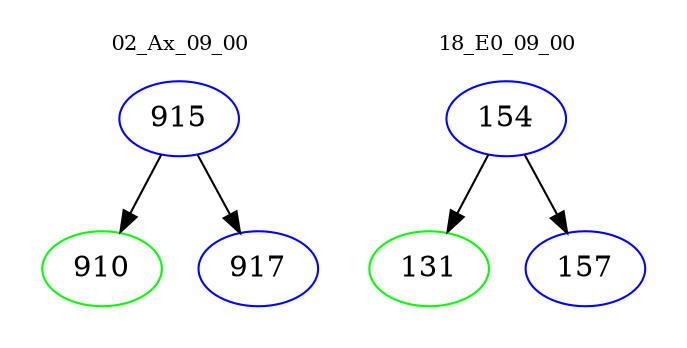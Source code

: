 digraph{
subgraph cluster_0 {
color = white
label = "02_Ax_09_00";
fontsize=10;
T0_915 [label="915", color="blue"]
T0_915 -> T0_910 [color="black"]
T0_910 [label="910", color="green"]
T0_915 -> T0_917 [color="black"]
T0_917 [label="917", color="blue"]
}
subgraph cluster_1 {
color = white
label = "18_E0_09_00";
fontsize=10;
T1_154 [label="154", color="blue"]
T1_154 -> T1_131 [color="black"]
T1_131 [label="131", color="green"]
T1_154 -> T1_157 [color="black"]
T1_157 [label="157", color="blue"]
}
}
